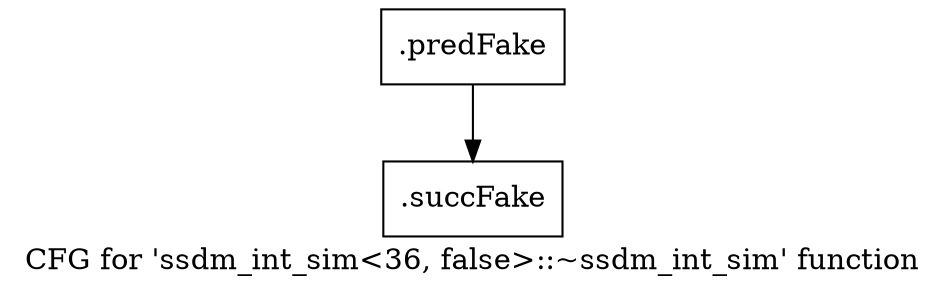 digraph "CFG for 'ssdm_int_sim\<36, false\>::~ssdm_int_sim' function" {
	label="CFG for 'ssdm_int_sim\<36, false\>::~ssdm_int_sim' function";

	Node0x5a80c80 [shape=record,filename="",linenumber="",label="{.predFake}"];
	Node0x5a80c80 -> Node0x60d9fe0[ callList="" memoryops="" filename="/mnt/xilinx/Vitis_HLS/2021.2/include/ap_common.h" execusionnum="0"];
	Node0x60d9fe0 [shape=record,filename="/mnt/xilinx/Vitis_HLS/2021.2/include/ap_common.h",linenumber="650",label="{.succFake}"];
}
